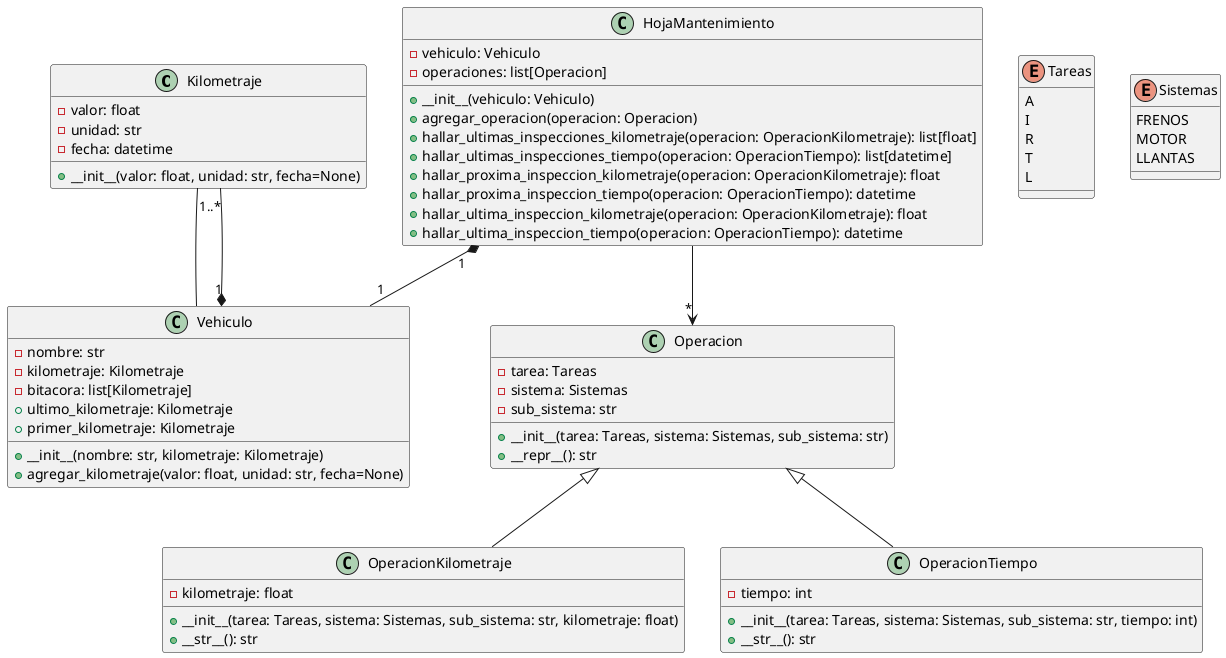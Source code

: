 @startuml hoja_mantenimiento

class Kilometraje {
  - valor: float
  - unidad: str
  - fecha: datetime
  + __init__(valor: float, unidad: str, fecha=None)
}

class Vehiculo {
  - nombre: str
  - kilometraje: Kilometraje
  - bitacora: list[Kilometraje]
  + __init__(nombre: str, kilometraje: Kilometraje)
  + agregar_kilometraje(valor: float, unidad: str, fecha=None)
  + ultimo_kilometraje: Kilometraje
  + primer_kilometraje: Kilometraje
}

enum Tareas {
  A
  I
  R
  T
  L
}

enum Sistemas {
  FRENOS
  MOTOR
  LLANTAS
}

class Operacion {
  - tarea: Tareas
  - sistema: Sistemas
  - sub_sistema: str
  + __init__(tarea: Tareas, sistema: Sistemas, sub_sistema: str)
  + __repr__(): str
}

class OperacionKilometraje {
  - kilometraje: float
  + __init__(tarea: Tareas, sistema: Sistemas, sub_sistema: str, kilometraje: float)
  + __str__(): str
}

class OperacionTiempo {
  - tiempo: int
  + __init__(tarea: Tareas, sistema: Sistemas, sub_sistema: str, tiempo: int)
  + __str__(): str
}

class HojaMantenimiento {
  - vehiculo: Vehiculo
  - operaciones: list[Operacion]
  + __init__(vehiculo: Vehiculo)
  + agregar_operacion(operacion: Operacion)
  + hallar_ultimas_inspecciones_kilometraje(operacion: OperacionKilometraje): list[float]
  + hallar_ultimas_inspecciones_tiempo(operacion: OperacionTiempo): list[datetime]
  + hallar_proxima_inspeccion_kilometraje(operacion: OperacionKilometraje): float
  + hallar_proxima_inspeccion_tiempo(operacion: OperacionTiempo): datetime
  + hallar_ultima_inspeccion_kilometraje(operacion: OperacionKilometraje): float
  + hallar_ultima_inspeccion_tiempo(operacion: OperacionTiempo): datetime
}

Kilometraje -- Vehiculo
Vehiculo "1" *-- "1..*" Kilometraje
Operacion <|-- OperacionKilometraje
Operacion <|-- OperacionTiempo
HojaMantenimiento "1" *-- "1" Vehiculo
HojaMantenimiento --> "*" Operacion

@enduml
